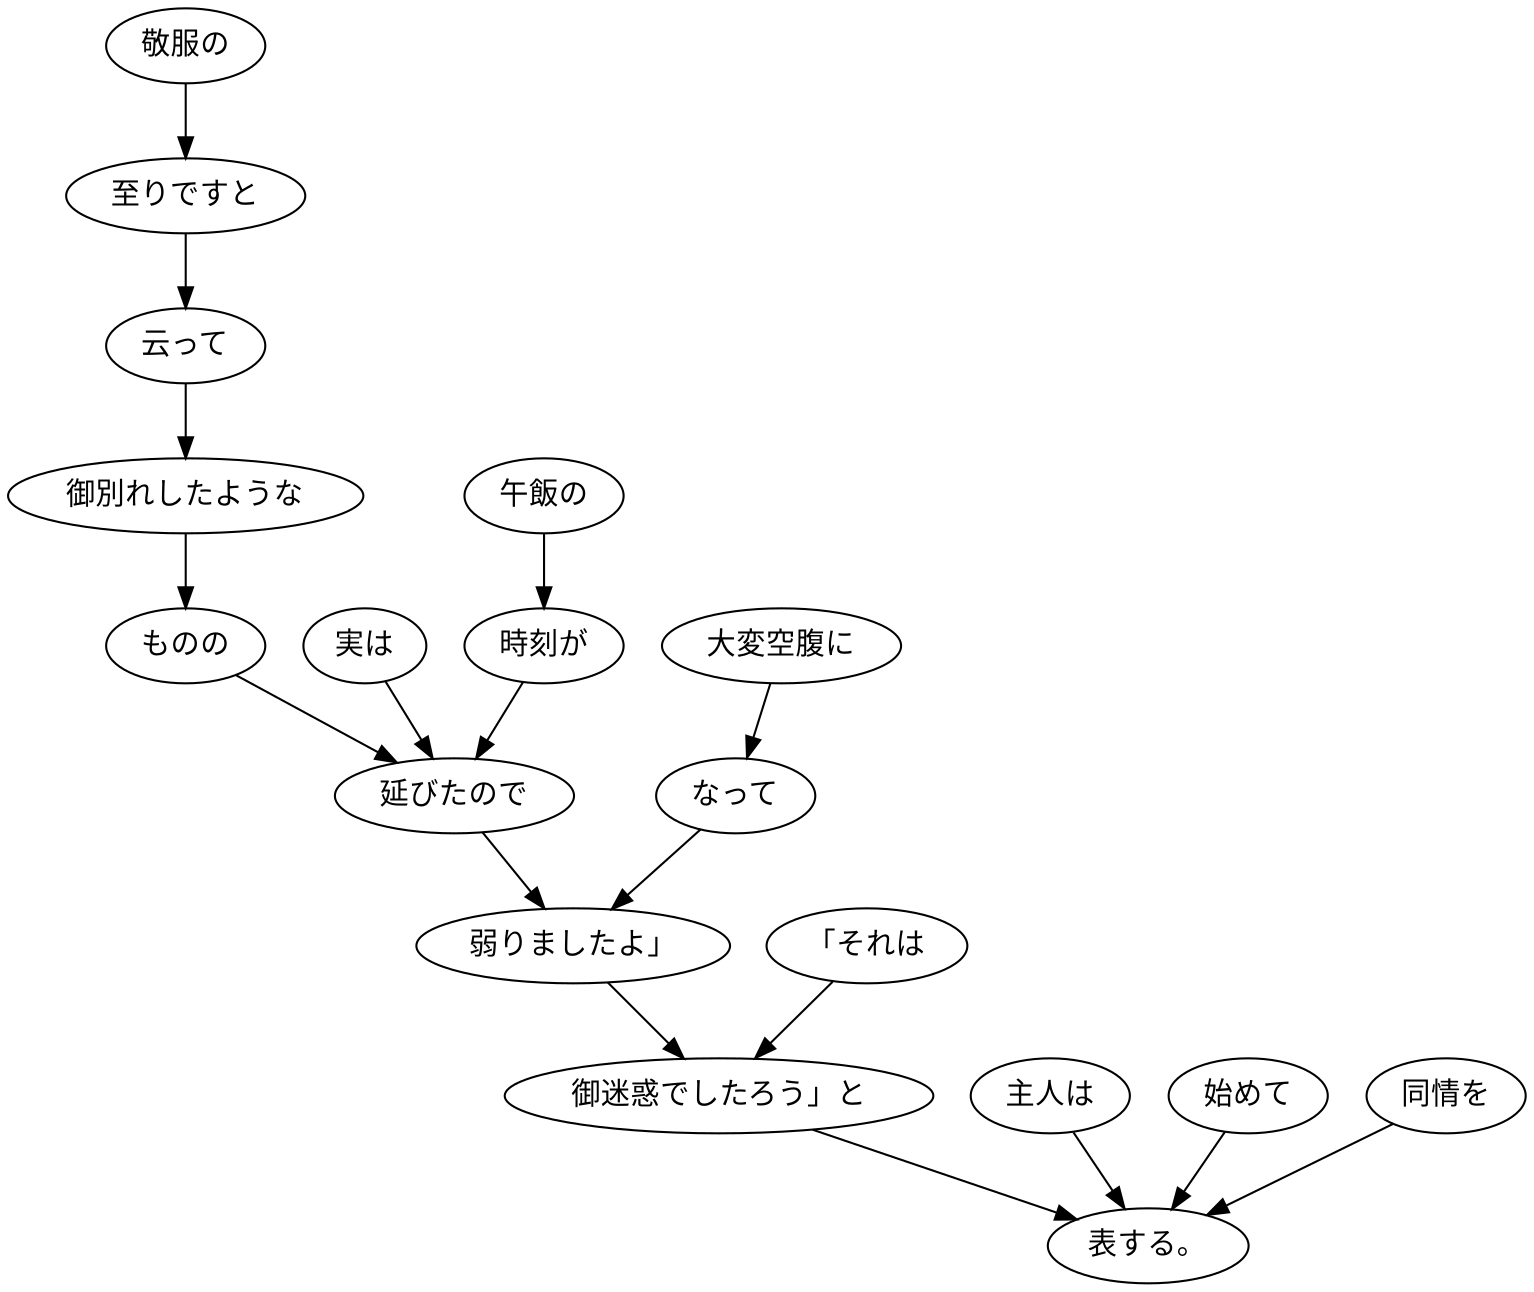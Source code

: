 digraph graph796 {
	node0 [label="敬服の"];
	node1 [label="至りですと"];
	node2 [label="云って"];
	node3 [label="御別れしたような"];
	node4 [label="ものの"];
	node5 [label="実は"];
	node6 [label="午飯の"];
	node7 [label="時刻が"];
	node8 [label="延びたので"];
	node9 [label="大変空腹に"];
	node10 [label="なって"];
	node11 [label="弱りましたよ」"];
	node12 [label="「それは"];
	node13 [label="御迷惑でしたろう」と"];
	node14 [label="主人は"];
	node15 [label="始めて"];
	node16 [label="同情を"];
	node17 [label="表する。"];
	node0 -> node1;
	node1 -> node2;
	node2 -> node3;
	node3 -> node4;
	node4 -> node8;
	node5 -> node8;
	node6 -> node7;
	node7 -> node8;
	node8 -> node11;
	node9 -> node10;
	node10 -> node11;
	node11 -> node13;
	node12 -> node13;
	node13 -> node17;
	node14 -> node17;
	node15 -> node17;
	node16 -> node17;
}

